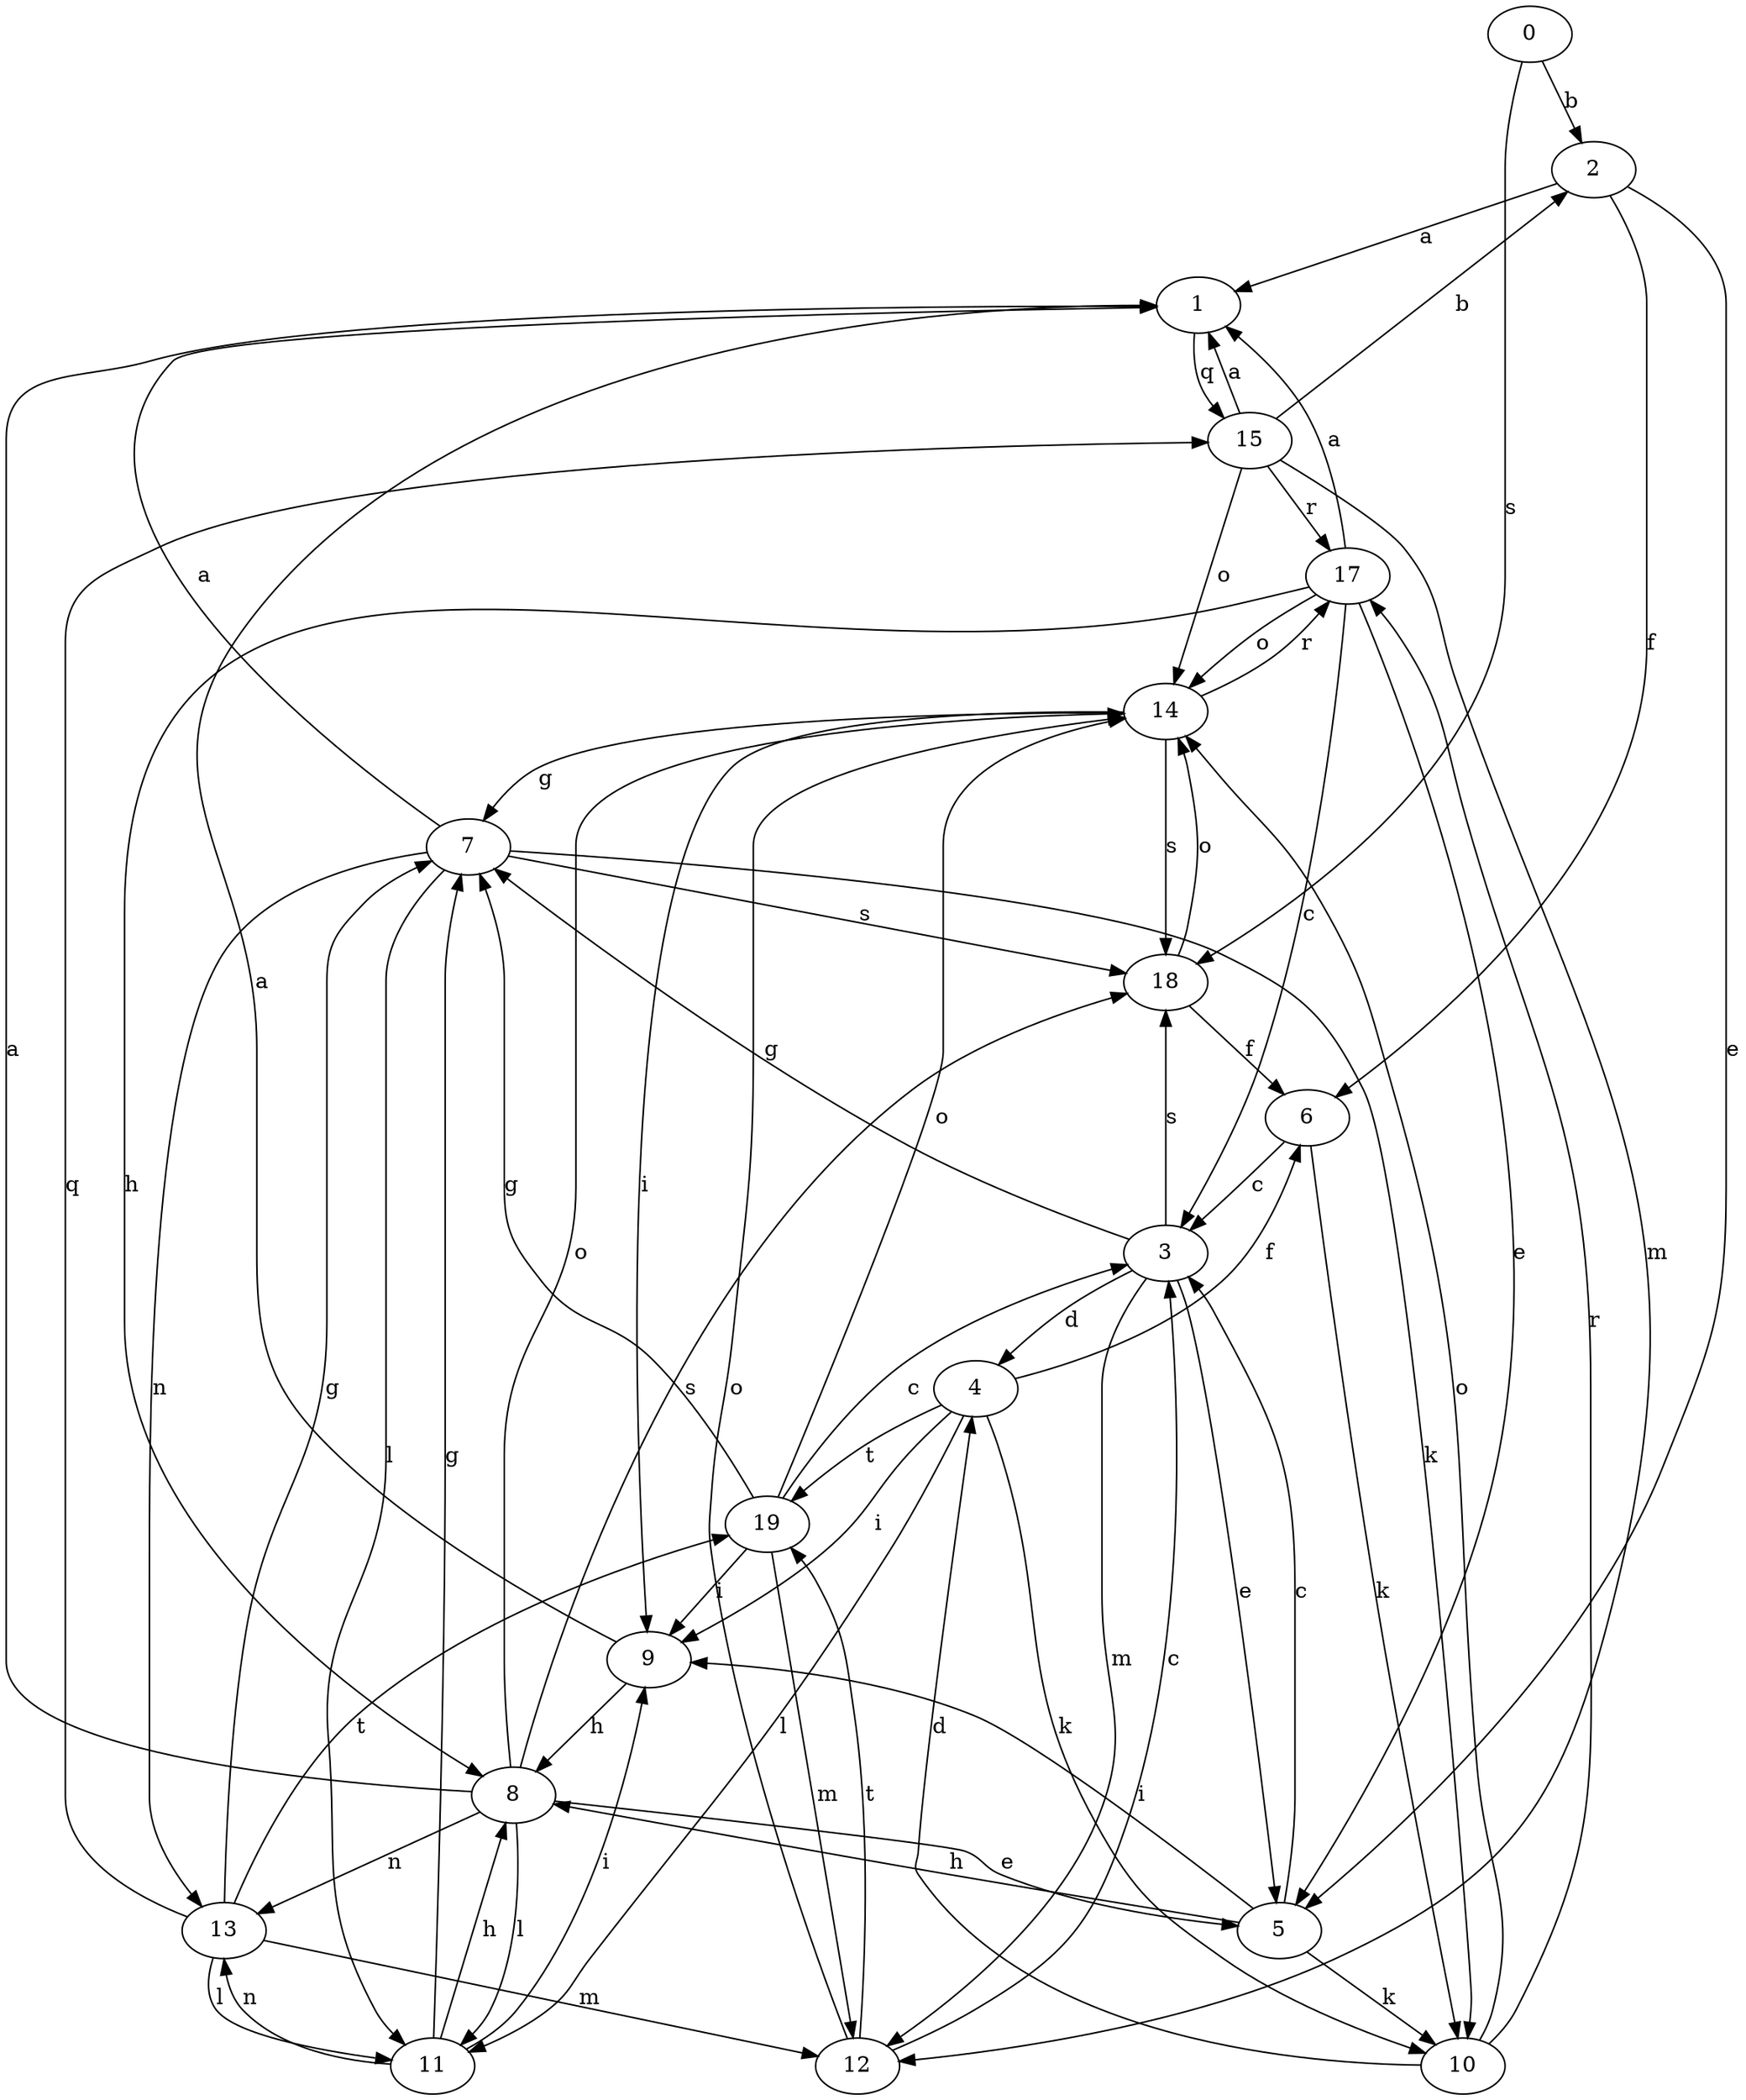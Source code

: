 strict digraph  {
0;
1;
2;
3;
4;
5;
6;
7;
8;
9;
10;
11;
12;
13;
14;
15;
17;
18;
19;
0 -> 2  [label=b];
0 -> 18  [label=s];
1 -> 15  [label=q];
2 -> 1  [label=a];
2 -> 5  [label=e];
2 -> 6  [label=f];
3 -> 4  [label=d];
3 -> 5  [label=e];
3 -> 7  [label=g];
3 -> 12  [label=m];
3 -> 18  [label=s];
4 -> 6  [label=f];
4 -> 9  [label=i];
4 -> 10  [label=k];
4 -> 11  [label=l];
4 -> 19  [label=t];
5 -> 3  [label=c];
5 -> 8  [label=h];
5 -> 9  [label=i];
5 -> 10  [label=k];
6 -> 3  [label=c];
6 -> 10  [label=k];
7 -> 1  [label=a];
7 -> 10  [label=k];
7 -> 11  [label=l];
7 -> 13  [label=n];
7 -> 18  [label=s];
8 -> 1  [label=a];
8 -> 5  [label=e];
8 -> 11  [label=l];
8 -> 13  [label=n];
8 -> 14  [label=o];
8 -> 18  [label=s];
9 -> 1  [label=a];
9 -> 8  [label=h];
10 -> 4  [label=d];
10 -> 14  [label=o];
10 -> 17  [label=r];
11 -> 7  [label=g];
11 -> 8  [label=h];
11 -> 9  [label=i];
11 -> 13  [label=n];
12 -> 3  [label=c];
12 -> 14  [label=o];
12 -> 19  [label=t];
13 -> 7  [label=g];
13 -> 11  [label=l];
13 -> 12  [label=m];
13 -> 15  [label=q];
13 -> 19  [label=t];
14 -> 7  [label=g];
14 -> 9  [label=i];
14 -> 17  [label=r];
14 -> 18  [label=s];
15 -> 1  [label=a];
15 -> 2  [label=b];
15 -> 12  [label=m];
15 -> 14  [label=o];
15 -> 17  [label=r];
17 -> 1  [label=a];
17 -> 3  [label=c];
17 -> 5  [label=e];
17 -> 8  [label=h];
17 -> 14  [label=o];
18 -> 6  [label=f];
18 -> 14  [label=o];
19 -> 3  [label=c];
19 -> 7  [label=g];
19 -> 9  [label=i];
19 -> 12  [label=m];
19 -> 14  [label=o];
}
